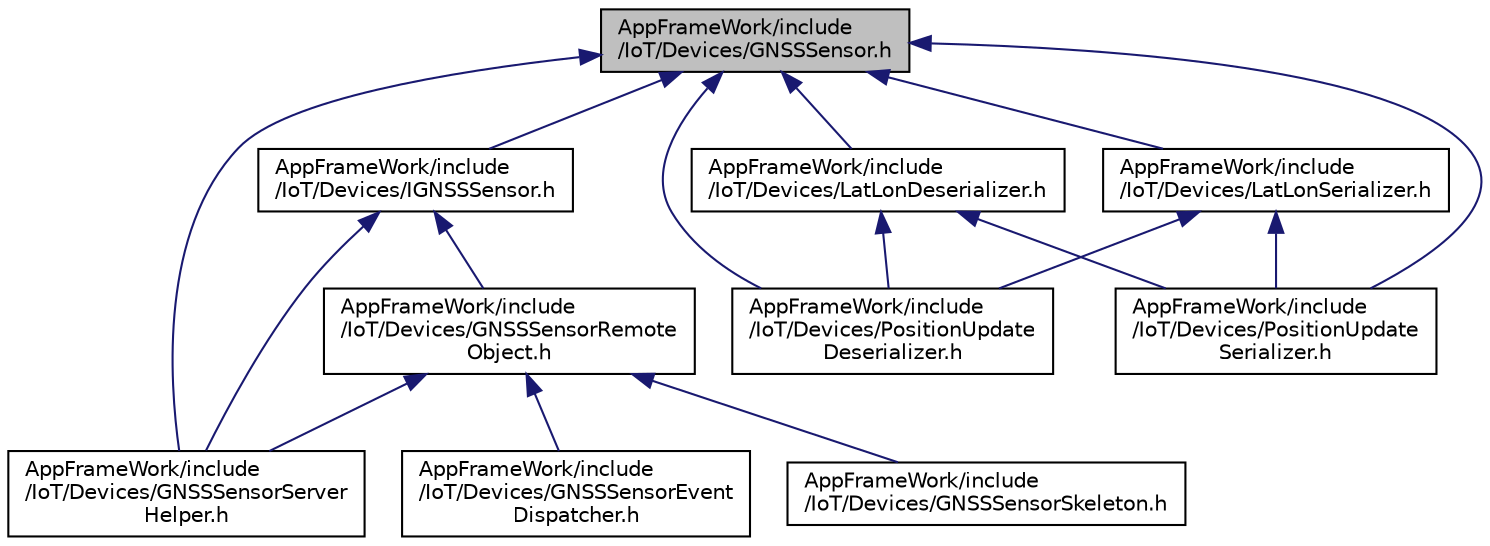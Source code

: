 digraph "AppFrameWork/include/IoT/Devices/GNSSSensor.h"
{
 // LATEX_PDF_SIZE
  edge [fontname="Helvetica",fontsize="10",labelfontname="Helvetica",labelfontsize="10"];
  node [fontname="Helvetica",fontsize="10",shape=record];
  Node1 [label="AppFrameWork/include\l/IoT/Devices/GNSSSensor.h",height=0.2,width=0.4,color="black", fillcolor="grey75", style="filled", fontcolor="black",tooltip=" "];
  Node1 -> Node2 [dir="back",color="midnightblue",fontsize="10",style="solid"];
  Node2 [label="AppFrameWork/include\l/IoT/Devices/GNSSSensorServer\lHelper.h",height=0.2,width=0.4,color="black", fillcolor="white", style="filled",URL="$GNSSSensorServerHelper_8h.html",tooltip=" "];
  Node1 -> Node3 [dir="back",color="midnightblue",fontsize="10",style="solid"];
  Node3 [label="AppFrameWork/include\l/IoT/Devices/IGNSSSensor.h",height=0.2,width=0.4,color="black", fillcolor="white", style="filled",URL="$IGNSSSensor_8h.html",tooltip=" "];
  Node3 -> Node4 [dir="back",color="midnightblue",fontsize="10",style="solid"];
  Node4 [label="AppFrameWork/include\l/IoT/Devices/GNSSSensorRemote\lObject.h",height=0.2,width=0.4,color="black", fillcolor="white", style="filled",URL="$GNSSSensorRemoteObject_8h.html",tooltip=" "];
  Node4 -> Node5 [dir="back",color="midnightblue",fontsize="10",style="solid"];
  Node5 [label="AppFrameWork/include\l/IoT/Devices/GNSSSensorEvent\lDispatcher.h",height=0.2,width=0.4,color="black", fillcolor="white", style="filled",URL="$GNSSSensorEventDispatcher_8h.html",tooltip=" "];
  Node4 -> Node2 [dir="back",color="midnightblue",fontsize="10",style="solid"];
  Node4 -> Node6 [dir="back",color="midnightblue",fontsize="10",style="solid"];
  Node6 [label="AppFrameWork/include\l/IoT/Devices/GNSSSensorSkeleton.h",height=0.2,width=0.4,color="black", fillcolor="white", style="filled",URL="$GNSSSensorSkeleton_8h.html",tooltip=" "];
  Node3 -> Node2 [dir="back",color="midnightblue",fontsize="10",style="solid"];
  Node1 -> Node7 [dir="back",color="midnightblue",fontsize="10",style="solid"];
  Node7 [label="AppFrameWork/include\l/IoT/Devices/LatLonDeserializer.h",height=0.2,width=0.4,color="black", fillcolor="white", style="filled",URL="$LatLonDeserializer_8h.html",tooltip=" "];
  Node7 -> Node8 [dir="back",color="midnightblue",fontsize="10",style="solid"];
  Node8 [label="AppFrameWork/include\l/IoT/Devices/PositionUpdate\lDeserializer.h",height=0.2,width=0.4,color="black", fillcolor="white", style="filled",URL="$PositionUpdateDeserializer_8h.html",tooltip=" "];
  Node7 -> Node9 [dir="back",color="midnightblue",fontsize="10",style="solid"];
  Node9 [label="AppFrameWork/include\l/IoT/Devices/PositionUpdate\lSerializer.h",height=0.2,width=0.4,color="black", fillcolor="white", style="filled",URL="$PositionUpdateSerializer_8h.html",tooltip=" "];
  Node1 -> Node10 [dir="back",color="midnightblue",fontsize="10",style="solid"];
  Node10 [label="AppFrameWork/include\l/IoT/Devices/LatLonSerializer.h",height=0.2,width=0.4,color="black", fillcolor="white", style="filled",URL="$LatLonSerializer_8h.html",tooltip=" "];
  Node10 -> Node8 [dir="back",color="midnightblue",fontsize="10",style="solid"];
  Node10 -> Node9 [dir="back",color="midnightblue",fontsize="10",style="solid"];
  Node1 -> Node8 [dir="back",color="midnightblue",fontsize="10",style="solid"];
  Node1 -> Node9 [dir="back",color="midnightblue",fontsize="10",style="solid"];
}

